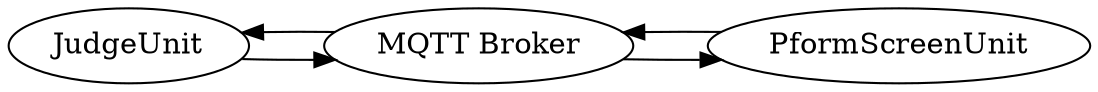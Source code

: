 digraph {
    JudgeUnit -> "MQTT Broker";
    "MQTT Broker" -> JudgeUnit;

    "MQTT Broker" -> PformScreenUnit;
    PformScreenUnit -> "MQTT Broker";

    rankdir = "LR";
}